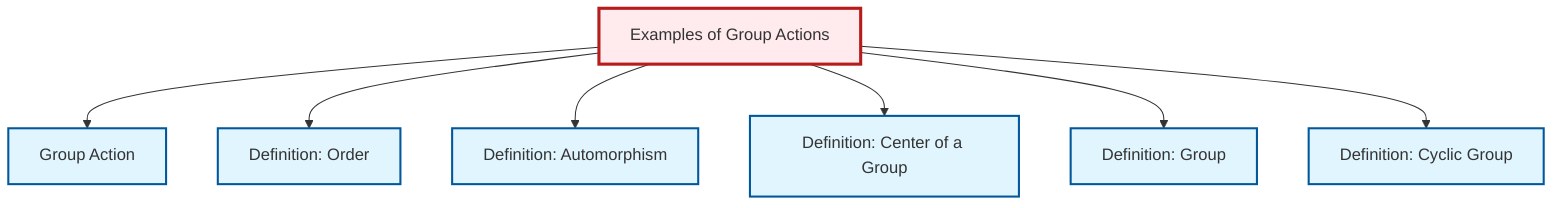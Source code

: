 graph TD
    classDef definition fill:#e1f5fe,stroke:#01579b,stroke-width:2px
    classDef theorem fill:#f3e5f5,stroke:#4a148c,stroke-width:2px
    classDef axiom fill:#fff3e0,stroke:#e65100,stroke-width:2px
    classDef example fill:#e8f5e9,stroke:#1b5e20,stroke-width:2px
    classDef current fill:#ffebee,stroke:#b71c1c,stroke-width:3px
    def-group["Definition: Group"]:::definition
    def-group-action["Group Action"]:::definition
    ex-group-action-examples["Examples of Group Actions"]:::example
    def-automorphism["Definition: Automorphism"]:::definition
    def-center-of-group["Definition: Center of a Group"]:::definition
    def-order["Definition: Order"]:::definition
    def-cyclic-group["Definition: Cyclic Group"]:::definition
    ex-group-action-examples --> def-group-action
    ex-group-action-examples --> def-order
    ex-group-action-examples --> def-automorphism
    ex-group-action-examples --> def-center-of-group
    ex-group-action-examples --> def-group
    ex-group-action-examples --> def-cyclic-group
    class ex-group-action-examples current
